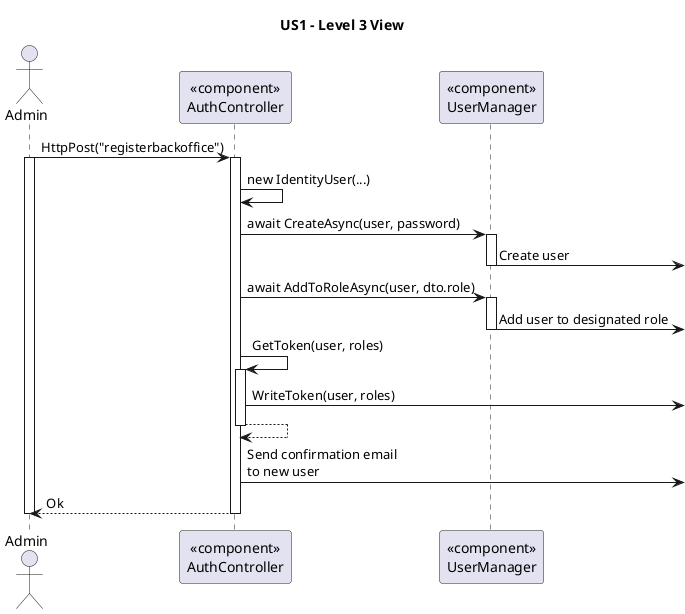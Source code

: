 ' 
' User Story: As an Admin,  I want to register new backoffice users (e.g., doctors, nurses, technicians, admins) via an out-of-band process, so that they can access the backoffice system with appropriate permissions.
'
' Acceptance Criteria:
' 
' - Backoffice users (e.g., doctors, nurses, technicians) are registered by an Admin via an internal process, not via self-registration.
' - Admin assigns roles (e.g., Doctor, Nurse, Technician) during the registration process.
' - Registered users receive a one-time setup link via email to set their password and activate their account.
' - The system enforces strong password requirements for security.
' - A confirmation email is sent to verify the user’s registration.

@startuml

title US1 - Level 3 View

actor Admin as U
participant "«component»\nAuthController" as api
participant "«component»\nUserManager" as manager

U -> api : HttpPost("registerbackoffice")
activate U
activate api

api -> api : new IdentityUser(...)
api -> manager : await CreateAsync(user, password)
activate manager
manager -> : Create user
deactivate manager

api -> manager : await AddToRoleAsync(user, dto.role)
activate manager
manager -> : Add user to designated role
deactivate manager

api -> api : GetToken(user, roles)
activate api

api -> : WriteToken(user, roles)
api --> api
deactivate api

api -> : Send confirmation email\nto new user

api --> U : Ok
deactivate api
deactivate U



@enduml